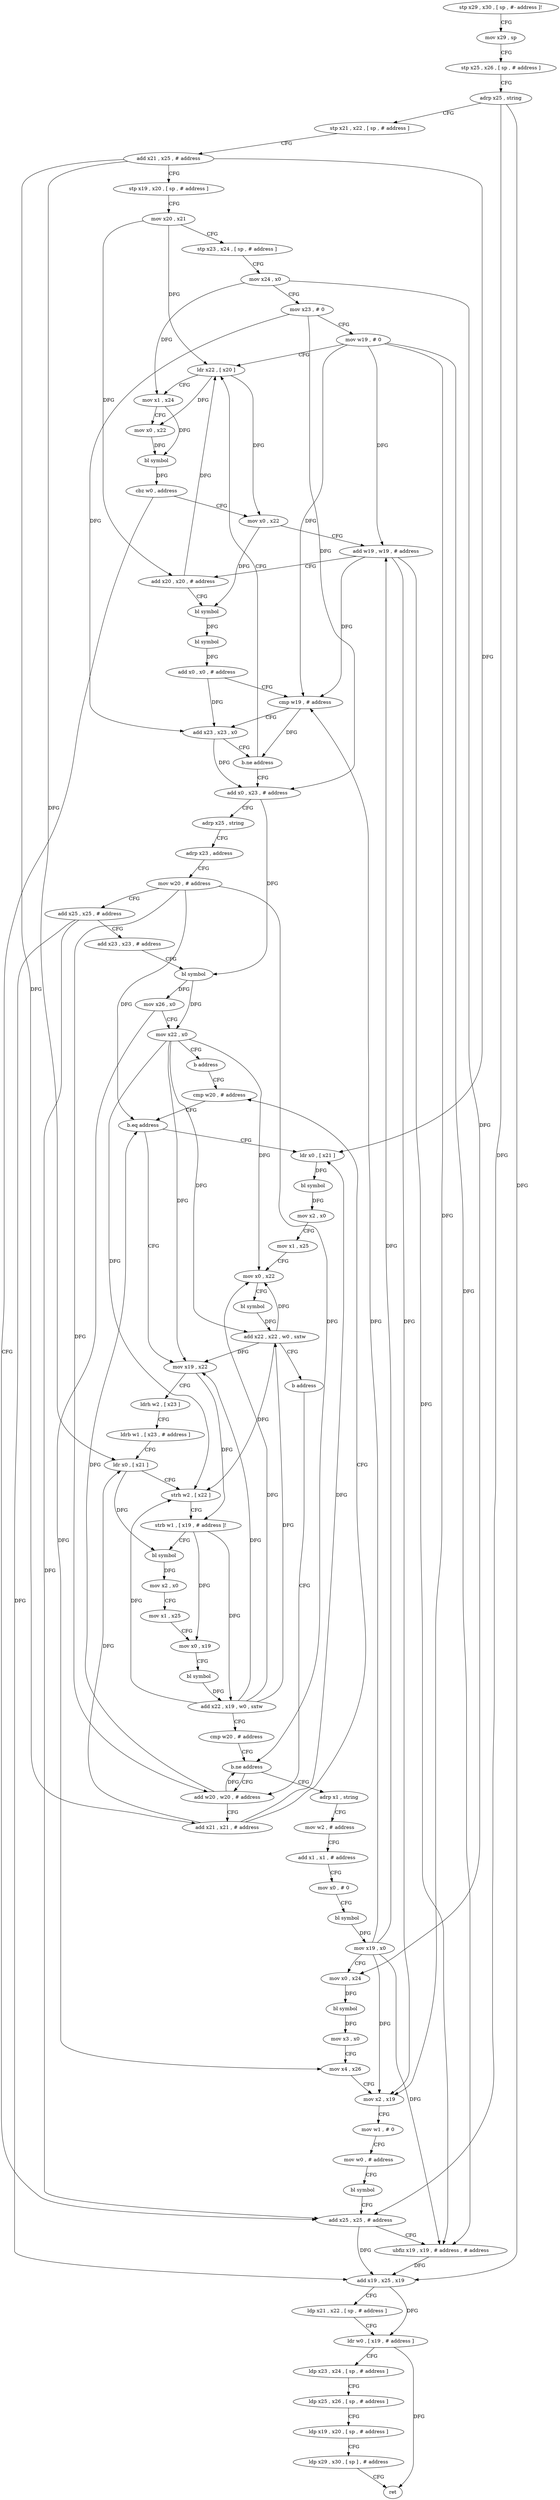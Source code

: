 digraph "func" {
"4291544" [label = "stp x29 , x30 , [ sp , #- address ]!" ]
"4291548" [label = "mov x29 , sp" ]
"4291552" [label = "stp x25 , x26 , [ sp , # address ]" ]
"4291556" [label = "adrp x25 , string" ]
"4291560" [label = "stp x21 , x22 , [ sp , # address ]" ]
"4291564" [label = "add x21 , x25 , # address" ]
"4291568" [label = "stp x19 , x20 , [ sp , # address ]" ]
"4291572" [label = "mov x20 , x21" ]
"4291576" [label = "stp x23 , x24 , [ sp , # address ]" ]
"4291580" [label = "mov x24 , x0" ]
"4291584" [label = "mov x23 , # 0" ]
"4291588" [label = "mov w19 , # 0" ]
"4291592" [label = "ldr x22 , [ x20 ]" ]
"4291816" [label = "add x25 , x25 , # address" ]
"4291820" [label = "ubfiz x19 , x19 , # address , # address" ]
"4291824" [label = "add x19 , x25 , x19" ]
"4291828" [label = "ldp x21 , x22 , [ sp , # address ]" ]
"4291832" [label = "ldr w0 , [ x19 , # address ]" ]
"4291836" [label = "ldp x23 , x24 , [ sp , # address ]" ]
"4291840" [label = "ldp x25 , x26 , [ sp , # address ]" ]
"4291844" [label = "ldp x19 , x20 , [ sp , # address ]" ]
"4291848" [label = "ldp x29 , x30 , [ sp ] , # address" ]
"4291852" [label = "ret" ]
"4291612" [label = "mov x0 , x22" ]
"4291616" [label = "add w19 , w19 , # address" ]
"4291620" [label = "add x20 , x20 , # address" ]
"4291624" [label = "bl symbol" ]
"4291628" [label = "bl symbol" ]
"4291632" [label = "add x0 , x0 , # address" ]
"4291636" [label = "cmp w19 , # address" ]
"4291640" [label = "add x23 , x23 , x0" ]
"4291644" [label = "b.ne address" ]
"4291648" [label = "add x0 , x23 , # address" ]
"4291596" [label = "mov x1 , x24" ]
"4291600" [label = "mov x0 , x22" ]
"4291604" [label = "bl symbol" ]
"4291608" [label = "cbz w0 , address" ]
"4291652" [label = "adrp x25 , string" ]
"4291656" [label = "adrp x23 , address" ]
"4291660" [label = "mov w20 , # address" ]
"4291664" [label = "add x25 , x25 , # address" ]
"4291668" [label = "add x23 , x23 , # address" ]
"4291672" [label = "bl symbol" ]
"4291676" [label = "mov x26 , x0" ]
"4291680" [label = "mov x22 , x0" ]
"4291684" [label = "b address" ]
"4291696" [label = "cmp w20 , # address" ]
"4291700" [label = "b.eq address" ]
"4291856" [label = "ldr x0 , [ x21 ]" ]
"4291704" [label = "mov x19 , x22" ]
"4291860" [label = "bl symbol" ]
"4291864" [label = "mov x2 , x0" ]
"4291868" [label = "mov x1 , x25" ]
"4291872" [label = "mov x0 , x22" ]
"4291876" [label = "bl symbol" ]
"4291880" [label = "add x22 , x22 , w0 , sxtw" ]
"4291884" [label = "b address" ]
"4291688" [label = "add w20 , w20 , # address" ]
"4291708" [label = "ldrh w2 , [ x23 ]" ]
"4291712" [label = "ldrb w1 , [ x23 , # address ]" ]
"4291716" [label = "ldr x0 , [ x21 ]" ]
"4291720" [label = "strh w2 , [ x22 ]" ]
"4291724" [label = "strb w1 , [ x19 , # address ]!" ]
"4291728" [label = "bl symbol" ]
"4291732" [label = "mov x2 , x0" ]
"4291736" [label = "mov x1 , x25" ]
"4291740" [label = "mov x0 , x19" ]
"4291744" [label = "bl symbol" ]
"4291748" [label = "add x22 , x19 , w0 , sxtw" ]
"4291752" [label = "cmp w20 , # address" ]
"4291756" [label = "b.ne address" ]
"4291760" [label = "adrp x1 , string" ]
"4291692" [label = "add x21 , x21 , # address" ]
"4291764" [label = "mov w2 , # address" ]
"4291768" [label = "add x1 , x1 , # address" ]
"4291772" [label = "mov x0 , # 0" ]
"4291776" [label = "bl symbol" ]
"4291780" [label = "mov x19 , x0" ]
"4291784" [label = "mov x0 , x24" ]
"4291788" [label = "bl symbol" ]
"4291792" [label = "mov x3 , x0" ]
"4291796" [label = "mov x4 , x26" ]
"4291800" [label = "mov x2 , x19" ]
"4291804" [label = "mov w1 , # 0" ]
"4291808" [label = "mov w0 , # address" ]
"4291812" [label = "bl symbol" ]
"4291544" -> "4291548" [ label = "CFG" ]
"4291548" -> "4291552" [ label = "CFG" ]
"4291552" -> "4291556" [ label = "CFG" ]
"4291556" -> "4291560" [ label = "CFG" ]
"4291556" -> "4291816" [ label = "DFG" ]
"4291556" -> "4291824" [ label = "DFG" ]
"4291560" -> "4291564" [ label = "CFG" ]
"4291564" -> "4291568" [ label = "CFG" ]
"4291564" -> "4291856" [ label = "DFG" ]
"4291564" -> "4291716" [ label = "DFG" ]
"4291564" -> "4291692" [ label = "DFG" ]
"4291568" -> "4291572" [ label = "CFG" ]
"4291572" -> "4291576" [ label = "CFG" ]
"4291572" -> "4291592" [ label = "DFG" ]
"4291572" -> "4291620" [ label = "DFG" ]
"4291576" -> "4291580" [ label = "CFG" ]
"4291580" -> "4291584" [ label = "CFG" ]
"4291580" -> "4291596" [ label = "DFG" ]
"4291580" -> "4291784" [ label = "DFG" ]
"4291584" -> "4291588" [ label = "CFG" ]
"4291584" -> "4291640" [ label = "DFG" ]
"4291584" -> "4291648" [ label = "DFG" ]
"4291588" -> "4291592" [ label = "CFG" ]
"4291588" -> "4291820" [ label = "DFG" ]
"4291588" -> "4291616" [ label = "DFG" ]
"4291588" -> "4291636" [ label = "DFG" ]
"4291588" -> "4291800" [ label = "DFG" ]
"4291592" -> "4291596" [ label = "CFG" ]
"4291592" -> "4291600" [ label = "DFG" ]
"4291592" -> "4291612" [ label = "DFG" ]
"4291816" -> "4291820" [ label = "CFG" ]
"4291816" -> "4291824" [ label = "DFG" ]
"4291820" -> "4291824" [ label = "DFG" ]
"4291824" -> "4291828" [ label = "CFG" ]
"4291824" -> "4291832" [ label = "DFG" ]
"4291828" -> "4291832" [ label = "CFG" ]
"4291832" -> "4291836" [ label = "CFG" ]
"4291832" -> "4291852" [ label = "DFG" ]
"4291836" -> "4291840" [ label = "CFG" ]
"4291840" -> "4291844" [ label = "CFG" ]
"4291844" -> "4291848" [ label = "CFG" ]
"4291848" -> "4291852" [ label = "CFG" ]
"4291612" -> "4291616" [ label = "CFG" ]
"4291612" -> "4291624" [ label = "DFG" ]
"4291616" -> "4291620" [ label = "CFG" ]
"4291616" -> "4291820" [ label = "DFG" ]
"4291616" -> "4291636" [ label = "DFG" ]
"4291616" -> "4291800" [ label = "DFG" ]
"4291620" -> "4291624" [ label = "CFG" ]
"4291620" -> "4291592" [ label = "DFG" ]
"4291624" -> "4291628" [ label = "DFG" ]
"4291628" -> "4291632" [ label = "DFG" ]
"4291632" -> "4291636" [ label = "CFG" ]
"4291632" -> "4291640" [ label = "DFG" ]
"4291636" -> "4291640" [ label = "CFG" ]
"4291636" -> "4291644" [ label = "DFG" ]
"4291640" -> "4291644" [ label = "CFG" ]
"4291640" -> "4291648" [ label = "DFG" ]
"4291644" -> "4291592" [ label = "CFG" ]
"4291644" -> "4291648" [ label = "CFG" ]
"4291648" -> "4291652" [ label = "CFG" ]
"4291648" -> "4291672" [ label = "DFG" ]
"4291596" -> "4291600" [ label = "CFG" ]
"4291596" -> "4291604" [ label = "DFG" ]
"4291600" -> "4291604" [ label = "DFG" ]
"4291604" -> "4291608" [ label = "DFG" ]
"4291608" -> "4291816" [ label = "CFG" ]
"4291608" -> "4291612" [ label = "CFG" ]
"4291652" -> "4291656" [ label = "CFG" ]
"4291656" -> "4291660" [ label = "CFG" ]
"4291660" -> "4291664" [ label = "CFG" ]
"4291660" -> "4291700" [ label = "DFG" ]
"4291660" -> "4291756" [ label = "DFG" ]
"4291660" -> "4291688" [ label = "DFG" ]
"4291664" -> "4291668" [ label = "CFG" ]
"4291664" -> "4291816" [ label = "DFG" ]
"4291664" -> "4291824" [ label = "DFG" ]
"4291668" -> "4291672" [ label = "CFG" ]
"4291672" -> "4291676" [ label = "DFG" ]
"4291672" -> "4291680" [ label = "DFG" ]
"4291676" -> "4291680" [ label = "CFG" ]
"4291676" -> "4291796" [ label = "DFG" ]
"4291680" -> "4291684" [ label = "CFG" ]
"4291680" -> "4291872" [ label = "DFG" ]
"4291680" -> "4291880" [ label = "DFG" ]
"4291680" -> "4291704" [ label = "DFG" ]
"4291680" -> "4291720" [ label = "DFG" ]
"4291684" -> "4291696" [ label = "CFG" ]
"4291696" -> "4291700" [ label = "CFG" ]
"4291700" -> "4291856" [ label = "CFG" ]
"4291700" -> "4291704" [ label = "CFG" ]
"4291856" -> "4291860" [ label = "DFG" ]
"4291704" -> "4291708" [ label = "CFG" ]
"4291704" -> "4291724" [ label = "DFG" ]
"4291860" -> "4291864" [ label = "DFG" ]
"4291864" -> "4291868" [ label = "CFG" ]
"4291868" -> "4291872" [ label = "CFG" ]
"4291872" -> "4291876" [ label = "CFG" ]
"4291876" -> "4291880" [ label = "DFG" ]
"4291880" -> "4291884" [ label = "CFG" ]
"4291880" -> "4291872" [ label = "DFG" ]
"4291880" -> "4291704" [ label = "DFG" ]
"4291880" -> "4291720" [ label = "DFG" ]
"4291884" -> "4291688" [ label = "CFG" ]
"4291688" -> "4291692" [ label = "CFG" ]
"4291688" -> "4291700" [ label = "DFG" ]
"4291688" -> "4291756" [ label = "DFG" ]
"4291708" -> "4291712" [ label = "CFG" ]
"4291712" -> "4291716" [ label = "CFG" ]
"4291716" -> "4291720" [ label = "CFG" ]
"4291716" -> "4291728" [ label = "DFG" ]
"4291720" -> "4291724" [ label = "CFG" ]
"4291724" -> "4291728" [ label = "CFG" ]
"4291724" -> "4291740" [ label = "DFG" ]
"4291724" -> "4291748" [ label = "DFG" ]
"4291728" -> "4291732" [ label = "DFG" ]
"4291732" -> "4291736" [ label = "CFG" ]
"4291736" -> "4291740" [ label = "CFG" ]
"4291740" -> "4291744" [ label = "CFG" ]
"4291744" -> "4291748" [ label = "DFG" ]
"4291748" -> "4291752" [ label = "CFG" ]
"4291748" -> "4291872" [ label = "DFG" ]
"4291748" -> "4291704" [ label = "DFG" ]
"4291748" -> "4291720" [ label = "DFG" ]
"4291748" -> "4291880" [ label = "DFG" ]
"4291752" -> "4291756" [ label = "CFG" ]
"4291756" -> "4291688" [ label = "CFG" ]
"4291756" -> "4291760" [ label = "CFG" ]
"4291760" -> "4291764" [ label = "CFG" ]
"4291692" -> "4291696" [ label = "CFG" ]
"4291692" -> "4291856" [ label = "DFG" ]
"4291692" -> "4291716" [ label = "DFG" ]
"4291764" -> "4291768" [ label = "CFG" ]
"4291768" -> "4291772" [ label = "CFG" ]
"4291772" -> "4291776" [ label = "CFG" ]
"4291776" -> "4291780" [ label = "DFG" ]
"4291780" -> "4291784" [ label = "CFG" ]
"4291780" -> "4291820" [ label = "DFG" ]
"4291780" -> "4291616" [ label = "DFG" ]
"4291780" -> "4291636" [ label = "DFG" ]
"4291780" -> "4291800" [ label = "DFG" ]
"4291784" -> "4291788" [ label = "DFG" ]
"4291788" -> "4291792" [ label = "DFG" ]
"4291792" -> "4291796" [ label = "CFG" ]
"4291796" -> "4291800" [ label = "CFG" ]
"4291800" -> "4291804" [ label = "CFG" ]
"4291804" -> "4291808" [ label = "CFG" ]
"4291808" -> "4291812" [ label = "CFG" ]
"4291812" -> "4291816" [ label = "CFG" ]
}
